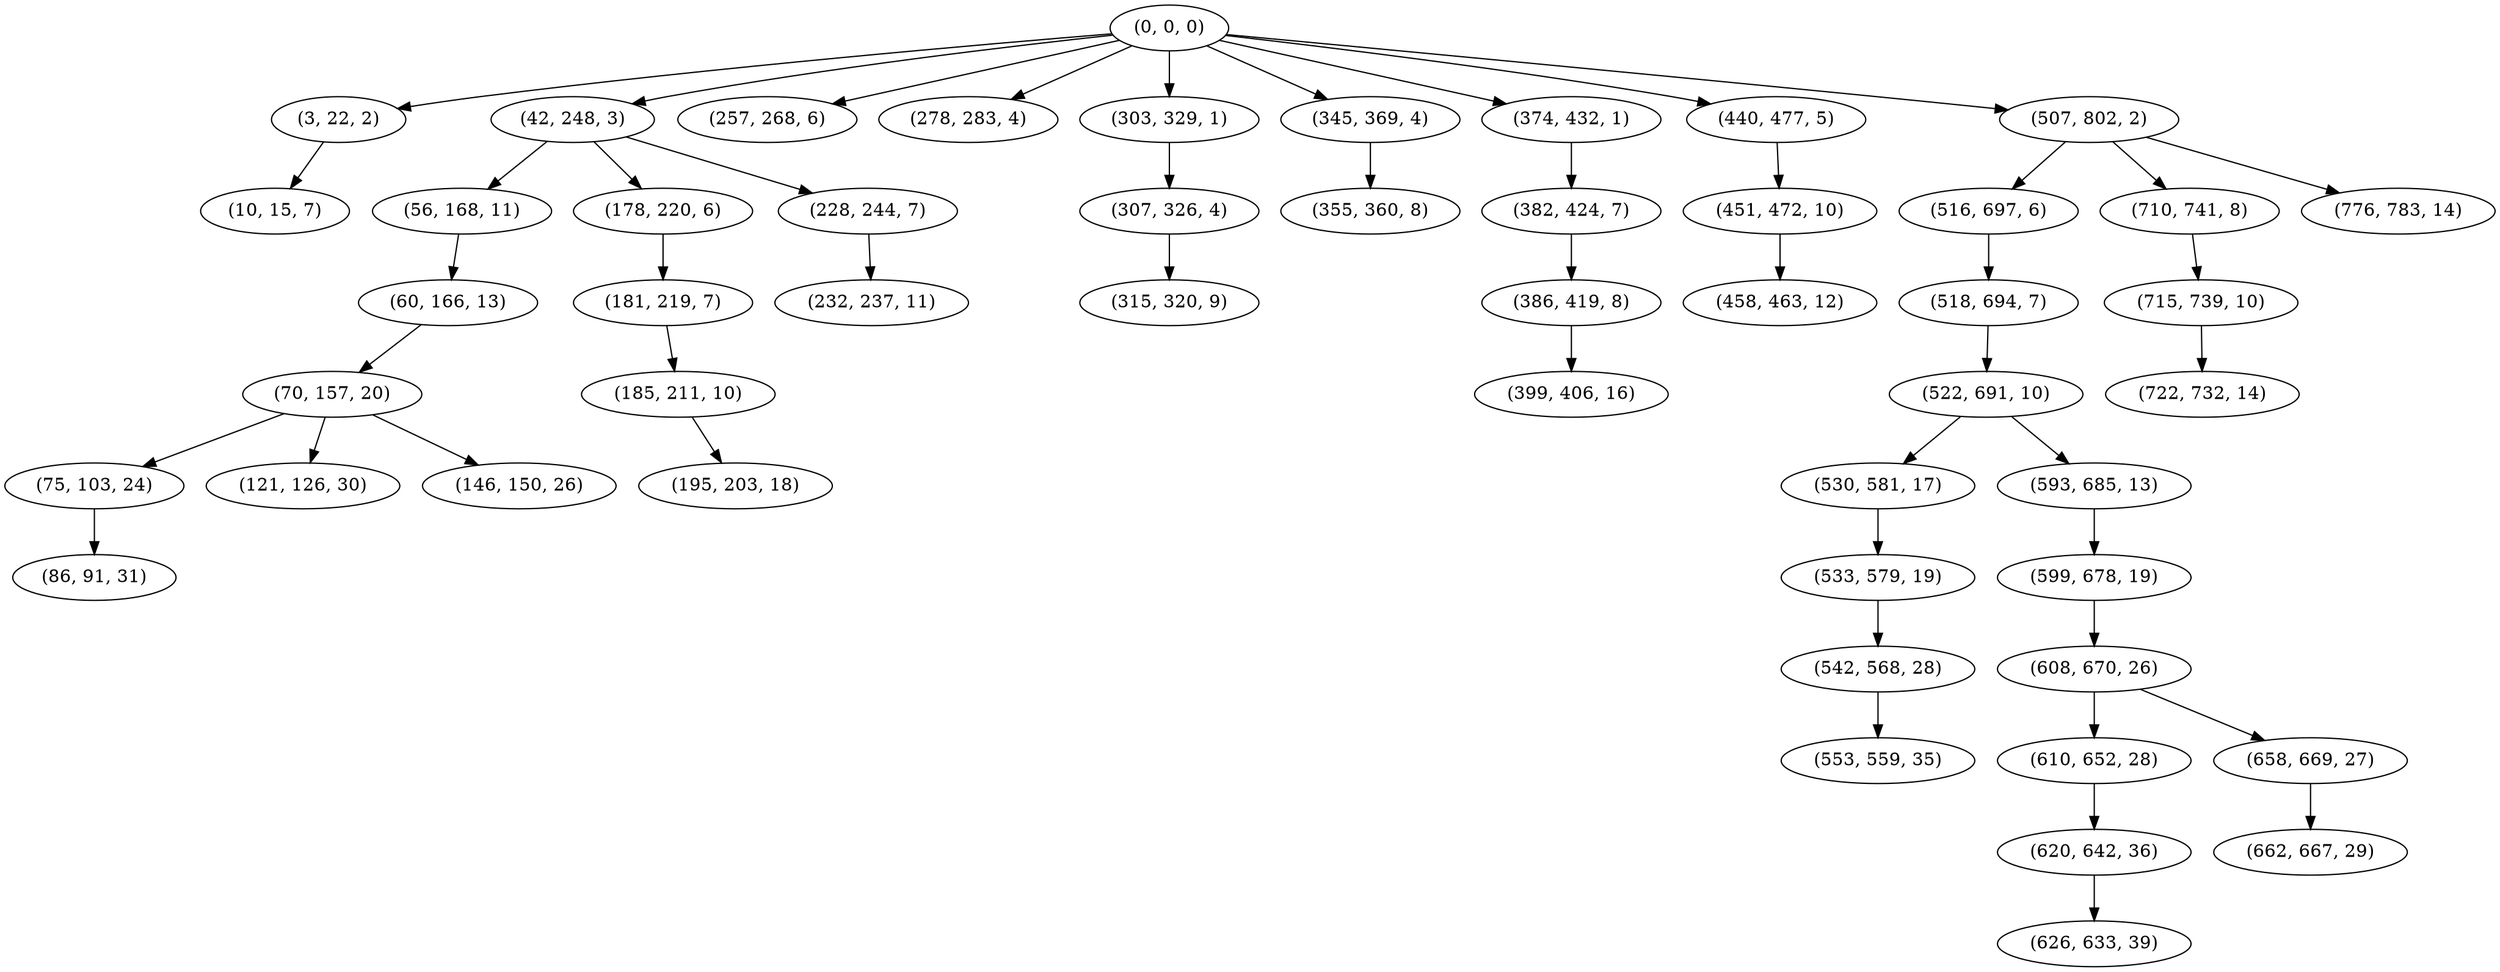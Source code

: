 digraph tree {
    "(0, 0, 0)";
    "(3, 22, 2)";
    "(10, 15, 7)";
    "(42, 248, 3)";
    "(56, 168, 11)";
    "(60, 166, 13)";
    "(70, 157, 20)";
    "(75, 103, 24)";
    "(86, 91, 31)";
    "(121, 126, 30)";
    "(146, 150, 26)";
    "(178, 220, 6)";
    "(181, 219, 7)";
    "(185, 211, 10)";
    "(195, 203, 18)";
    "(228, 244, 7)";
    "(232, 237, 11)";
    "(257, 268, 6)";
    "(278, 283, 4)";
    "(303, 329, 1)";
    "(307, 326, 4)";
    "(315, 320, 9)";
    "(345, 369, 4)";
    "(355, 360, 8)";
    "(374, 432, 1)";
    "(382, 424, 7)";
    "(386, 419, 8)";
    "(399, 406, 16)";
    "(440, 477, 5)";
    "(451, 472, 10)";
    "(458, 463, 12)";
    "(507, 802, 2)";
    "(516, 697, 6)";
    "(518, 694, 7)";
    "(522, 691, 10)";
    "(530, 581, 17)";
    "(533, 579, 19)";
    "(542, 568, 28)";
    "(553, 559, 35)";
    "(593, 685, 13)";
    "(599, 678, 19)";
    "(608, 670, 26)";
    "(610, 652, 28)";
    "(620, 642, 36)";
    "(626, 633, 39)";
    "(658, 669, 27)";
    "(662, 667, 29)";
    "(710, 741, 8)";
    "(715, 739, 10)";
    "(722, 732, 14)";
    "(776, 783, 14)";
    "(0, 0, 0)" -> "(3, 22, 2)";
    "(0, 0, 0)" -> "(42, 248, 3)";
    "(0, 0, 0)" -> "(257, 268, 6)";
    "(0, 0, 0)" -> "(278, 283, 4)";
    "(0, 0, 0)" -> "(303, 329, 1)";
    "(0, 0, 0)" -> "(345, 369, 4)";
    "(0, 0, 0)" -> "(374, 432, 1)";
    "(0, 0, 0)" -> "(440, 477, 5)";
    "(0, 0, 0)" -> "(507, 802, 2)";
    "(3, 22, 2)" -> "(10, 15, 7)";
    "(42, 248, 3)" -> "(56, 168, 11)";
    "(42, 248, 3)" -> "(178, 220, 6)";
    "(42, 248, 3)" -> "(228, 244, 7)";
    "(56, 168, 11)" -> "(60, 166, 13)";
    "(60, 166, 13)" -> "(70, 157, 20)";
    "(70, 157, 20)" -> "(75, 103, 24)";
    "(70, 157, 20)" -> "(121, 126, 30)";
    "(70, 157, 20)" -> "(146, 150, 26)";
    "(75, 103, 24)" -> "(86, 91, 31)";
    "(178, 220, 6)" -> "(181, 219, 7)";
    "(181, 219, 7)" -> "(185, 211, 10)";
    "(185, 211, 10)" -> "(195, 203, 18)";
    "(228, 244, 7)" -> "(232, 237, 11)";
    "(303, 329, 1)" -> "(307, 326, 4)";
    "(307, 326, 4)" -> "(315, 320, 9)";
    "(345, 369, 4)" -> "(355, 360, 8)";
    "(374, 432, 1)" -> "(382, 424, 7)";
    "(382, 424, 7)" -> "(386, 419, 8)";
    "(386, 419, 8)" -> "(399, 406, 16)";
    "(440, 477, 5)" -> "(451, 472, 10)";
    "(451, 472, 10)" -> "(458, 463, 12)";
    "(507, 802, 2)" -> "(516, 697, 6)";
    "(507, 802, 2)" -> "(710, 741, 8)";
    "(507, 802, 2)" -> "(776, 783, 14)";
    "(516, 697, 6)" -> "(518, 694, 7)";
    "(518, 694, 7)" -> "(522, 691, 10)";
    "(522, 691, 10)" -> "(530, 581, 17)";
    "(522, 691, 10)" -> "(593, 685, 13)";
    "(530, 581, 17)" -> "(533, 579, 19)";
    "(533, 579, 19)" -> "(542, 568, 28)";
    "(542, 568, 28)" -> "(553, 559, 35)";
    "(593, 685, 13)" -> "(599, 678, 19)";
    "(599, 678, 19)" -> "(608, 670, 26)";
    "(608, 670, 26)" -> "(610, 652, 28)";
    "(608, 670, 26)" -> "(658, 669, 27)";
    "(610, 652, 28)" -> "(620, 642, 36)";
    "(620, 642, 36)" -> "(626, 633, 39)";
    "(658, 669, 27)" -> "(662, 667, 29)";
    "(710, 741, 8)" -> "(715, 739, 10)";
    "(715, 739, 10)" -> "(722, 732, 14)";
}
